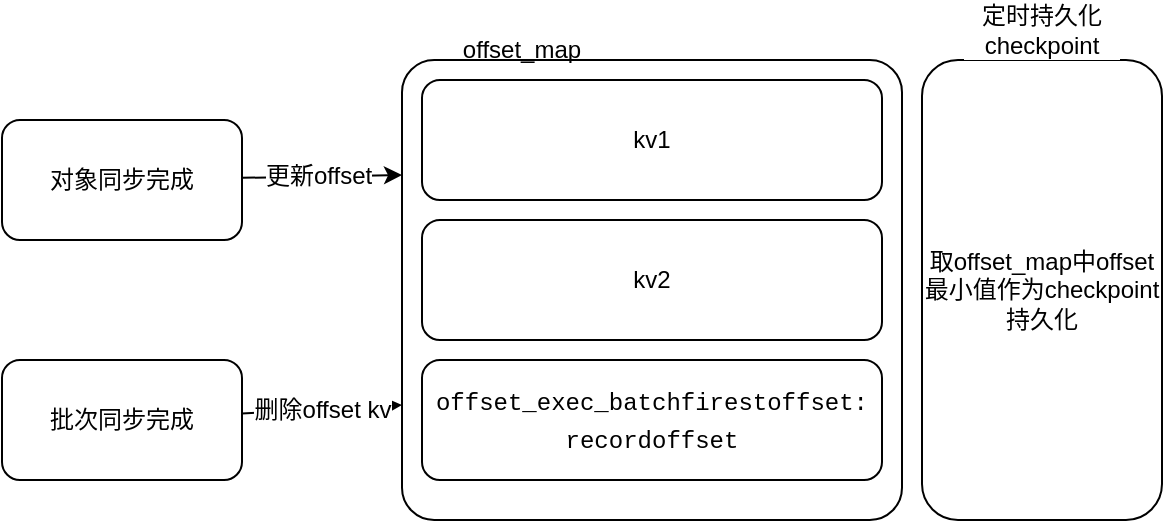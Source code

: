 <mxfile>
    <diagram id="tOZHuQcl6stgrfE8QQ0S" name="第 1 页">
        <mxGraphModel dx="1081" dy="917" grid="1" gridSize="10" guides="1" tooltips="1" connect="1" arrows="1" fold="1" page="1" pageScale="1" pageWidth="1169" pageHeight="827" math="0" shadow="0">
            <root>
                <mxCell id="0"/>
                <mxCell id="1" parent="0"/>
                <mxCell id="2" value="" style="rounded=1;whiteSpace=wrap;html=1;arcSize=7;" vertex="1" parent="1">
                    <mxGeometry x="280" y="130" width="250" height="230" as="geometry"/>
                </mxCell>
                <mxCell id="3" value="offset_map" style="text;html=1;strokeColor=none;fillColor=none;align=center;verticalAlign=middle;whiteSpace=wrap;rounded=0;" vertex="1" parent="1">
                    <mxGeometry x="310" y="110" width="60" height="30" as="geometry"/>
                </mxCell>
                <mxCell id="4" value="kv1" style="rounded=1;whiteSpace=wrap;html=1;" vertex="1" parent="1">
                    <mxGeometry x="290" y="140" width="230" height="60" as="geometry"/>
                </mxCell>
                <mxCell id="5" value="kv2" style="rounded=1;whiteSpace=wrap;html=1;" vertex="1" parent="1">
                    <mxGeometry x="290" y="210" width="230" height="60" as="geometry"/>
                </mxCell>
                <mxCell id="6" value="&lt;div style=&quot;font-family: Menlo, &amp;quot;JetBrains Mono&amp;quot;, &amp;quot;Courier New&amp;quot;, monospace, Menlo, Monaco, &amp;quot;Courier New&amp;quot;, monospace; line-height: 21px;&quot;&gt;&lt;span style=&quot;background-color: rgb(255, 255, 255);&quot;&gt;&lt;font style=&quot;font-size: 12px;&quot;&gt;offset_exec_batchfirestoffset:&lt;/font&gt;&lt;/span&gt;&lt;/div&gt;&lt;span style=&quot;font-family: Menlo, &amp;quot;JetBrains Mono&amp;quot;, &amp;quot;Courier New&amp;quot;, monospace, Menlo, Monaco, &amp;quot;Courier New&amp;quot;, monospace; background-color: rgb(255, 255, 255);&quot;&gt;recordoffset&lt;/span&gt;" style="rounded=1;whiteSpace=wrap;html=1;" vertex="1" parent="1">
                    <mxGeometry x="290" y="280" width="230" height="60" as="geometry"/>
                </mxCell>
                <mxCell id="8" style="edgeStyle=none;html=1;entryX=0;entryY=0.25;entryDx=0;entryDy=0;fontSize=12;fontColor=#000000;" edge="1" parent="1" source="7" target="2">
                    <mxGeometry relative="1" as="geometry"/>
                </mxCell>
                <mxCell id="10" value="更新offset" style="edgeLabel;html=1;align=center;verticalAlign=middle;resizable=0;points=[];fontSize=12;fontColor=#000000;" vertex="1" connectable="0" parent="8">
                    <mxGeometry x="-0.06" y="1" relative="1" as="geometry">
                        <mxPoint as="offset"/>
                    </mxGeometry>
                </mxCell>
                <mxCell id="7" value="对象同步完成" style="rounded=1;whiteSpace=wrap;html=1;labelBackgroundColor=#FFFFFF;fontSize=12;fontColor=#000000;" vertex="1" parent="1">
                    <mxGeometry x="80" y="160" width="120" height="60" as="geometry"/>
                </mxCell>
                <mxCell id="12" value="删除offset kv" style="edgeStyle=none;html=1;entryX=0;entryY=0.75;entryDx=0;entryDy=0;fontSize=12;fontColor=#000000;" edge="1" parent="1" source="11" target="2">
                    <mxGeometry relative="1" as="geometry"/>
                </mxCell>
                <mxCell id="11" value="批次同步完成" style="rounded=1;whiteSpace=wrap;html=1;labelBackgroundColor=#FFFFFF;fontSize=12;fontColor=#000000;" vertex="1" parent="1">
                    <mxGeometry x="80" y="280" width="120" height="60" as="geometry"/>
                </mxCell>
                <mxCell id="13" value="取offset_map中offset最小值作为checkpoint持久化" style="rounded=1;whiteSpace=wrap;html=1;labelBackgroundColor=#FFFFFF;fontSize=12;fontColor=#000000;" vertex="1" parent="1">
                    <mxGeometry x="540" y="130" width="120" height="230" as="geometry"/>
                </mxCell>
                <mxCell id="14" value="定时持久化checkpoint" style="text;html=1;strokeColor=none;fillColor=none;align=center;verticalAlign=middle;whiteSpace=wrap;rounded=0;labelBackgroundColor=#FFFFFF;fontSize=12;fontColor=#000000;" vertex="1" parent="1">
                    <mxGeometry x="560" y="100" width="80" height="30" as="geometry"/>
                </mxCell>
            </root>
        </mxGraphModel>
    </diagram>
</mxfile>